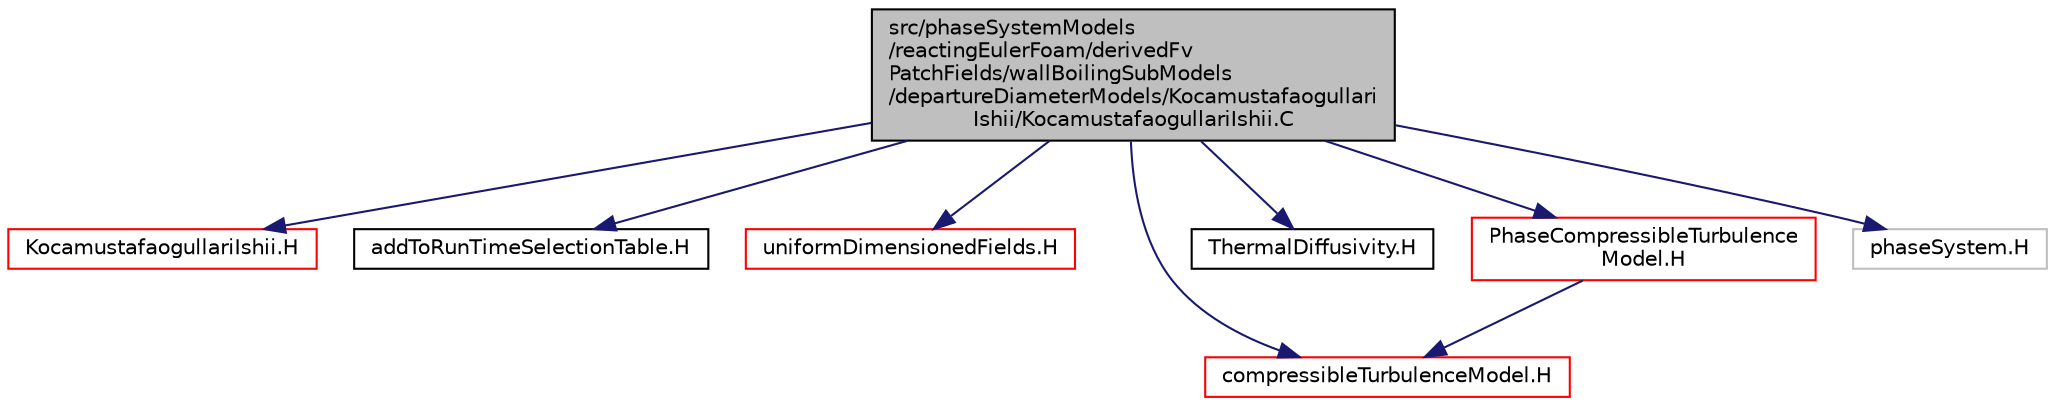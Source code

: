 digraph "src/phaseSystemModels/reactingEulerFoam/derivedFvPatchFields/wallBoilingSubModels/departureDiameterModels/KocamustafaogullariIshii/KocamustafaogullariIshii.C"
{
  bgcolor="transparent";
  edge [fontname="Helvetica",fontsize="10",labelfontname="Helvetica",labelfontsize="10"];
  node [fontname="Helvetica",fontsize="10",shape=record];
  Node1 [label="src/phaseSystemModels\l/reactingEulerFoam/derivedFv\lPatchFields/wallBoilingSubModels\l/departureDiameterModels/Kocamustafaogullari\lIshii/KocamustafaogullariIshii.C",height=0.2,width=0.4,color="black", fillcolor="grey75", style="filled" fontcolor="black"];
  Node1 -> Node2 [color="midnightblue",fontsize="10",style="solid",fontname="Helvetica"];
  Node2 [label="KocamustafaogullariIshii.H",height=0.2,width=0.4,color="red",URL="$KocamustafaogullariIshii_8H.html"];
  Node1 -> Node3 [color="midnightblue",fontsize="10",style="solid",fontname="Helvetica"];
  Node3 [label="addToRunTimeSelectionTable.H",height=0.2,width=0.4,color="black",URL="$addToRunTimeSelectionTable_8H.html",tooltip="Macros for easy insertion into run-time selection tables. "];
  Node1 -> Node4 [color="midnightblue",fontsize="10",style="solid",fontname="Helvetica"];
  Node4 [label="uniformDimensionedFields.H",height=0.2,width=0.4,color="red",URL="$uniformDimensionedFields_8H.html"];
  Node1 -> Node5 [color="midnightblue",fontsize="10",style="solid",fontname="Helvetica"];
  Node5 [label="compressibleTurbulenceModel.H",height=0.2,width=0.4,color="red",URL="$compressibleTurbulenceModel_8H.html"];
  Node1 -> Node6 [color="midnightblue",fontsize="10",style="solid",fontname="Helvetica"];
  Node6 [label="ThermalDiffusivity.H",height=0.2,width=0.4,color="black",URL="$ThermalDiffusivity_8H.html"];
  Node1 -> Node7 [color="midnightblue",fontsize="10",style="solid",fontname="Helvetica"];
  Node7 [label="PhaseCompressibleTurbulence\lModel.H",height=0.2,width=0.4,color="red",URL="$PhaseCompressibleTurbulenceModel_8H.html"];
  Node7 -> Node5 [color="midnightblue",fontsize="10",style="solid",fontname="Helvetica"];
  Node1 -> Node8 [color="midnightblue",fontsize="10",style="solid",fontname="Helvetica"];
  Node8 [label="phaseSystem.H",height=0.2,width=0.4,color="grey75"];
}
